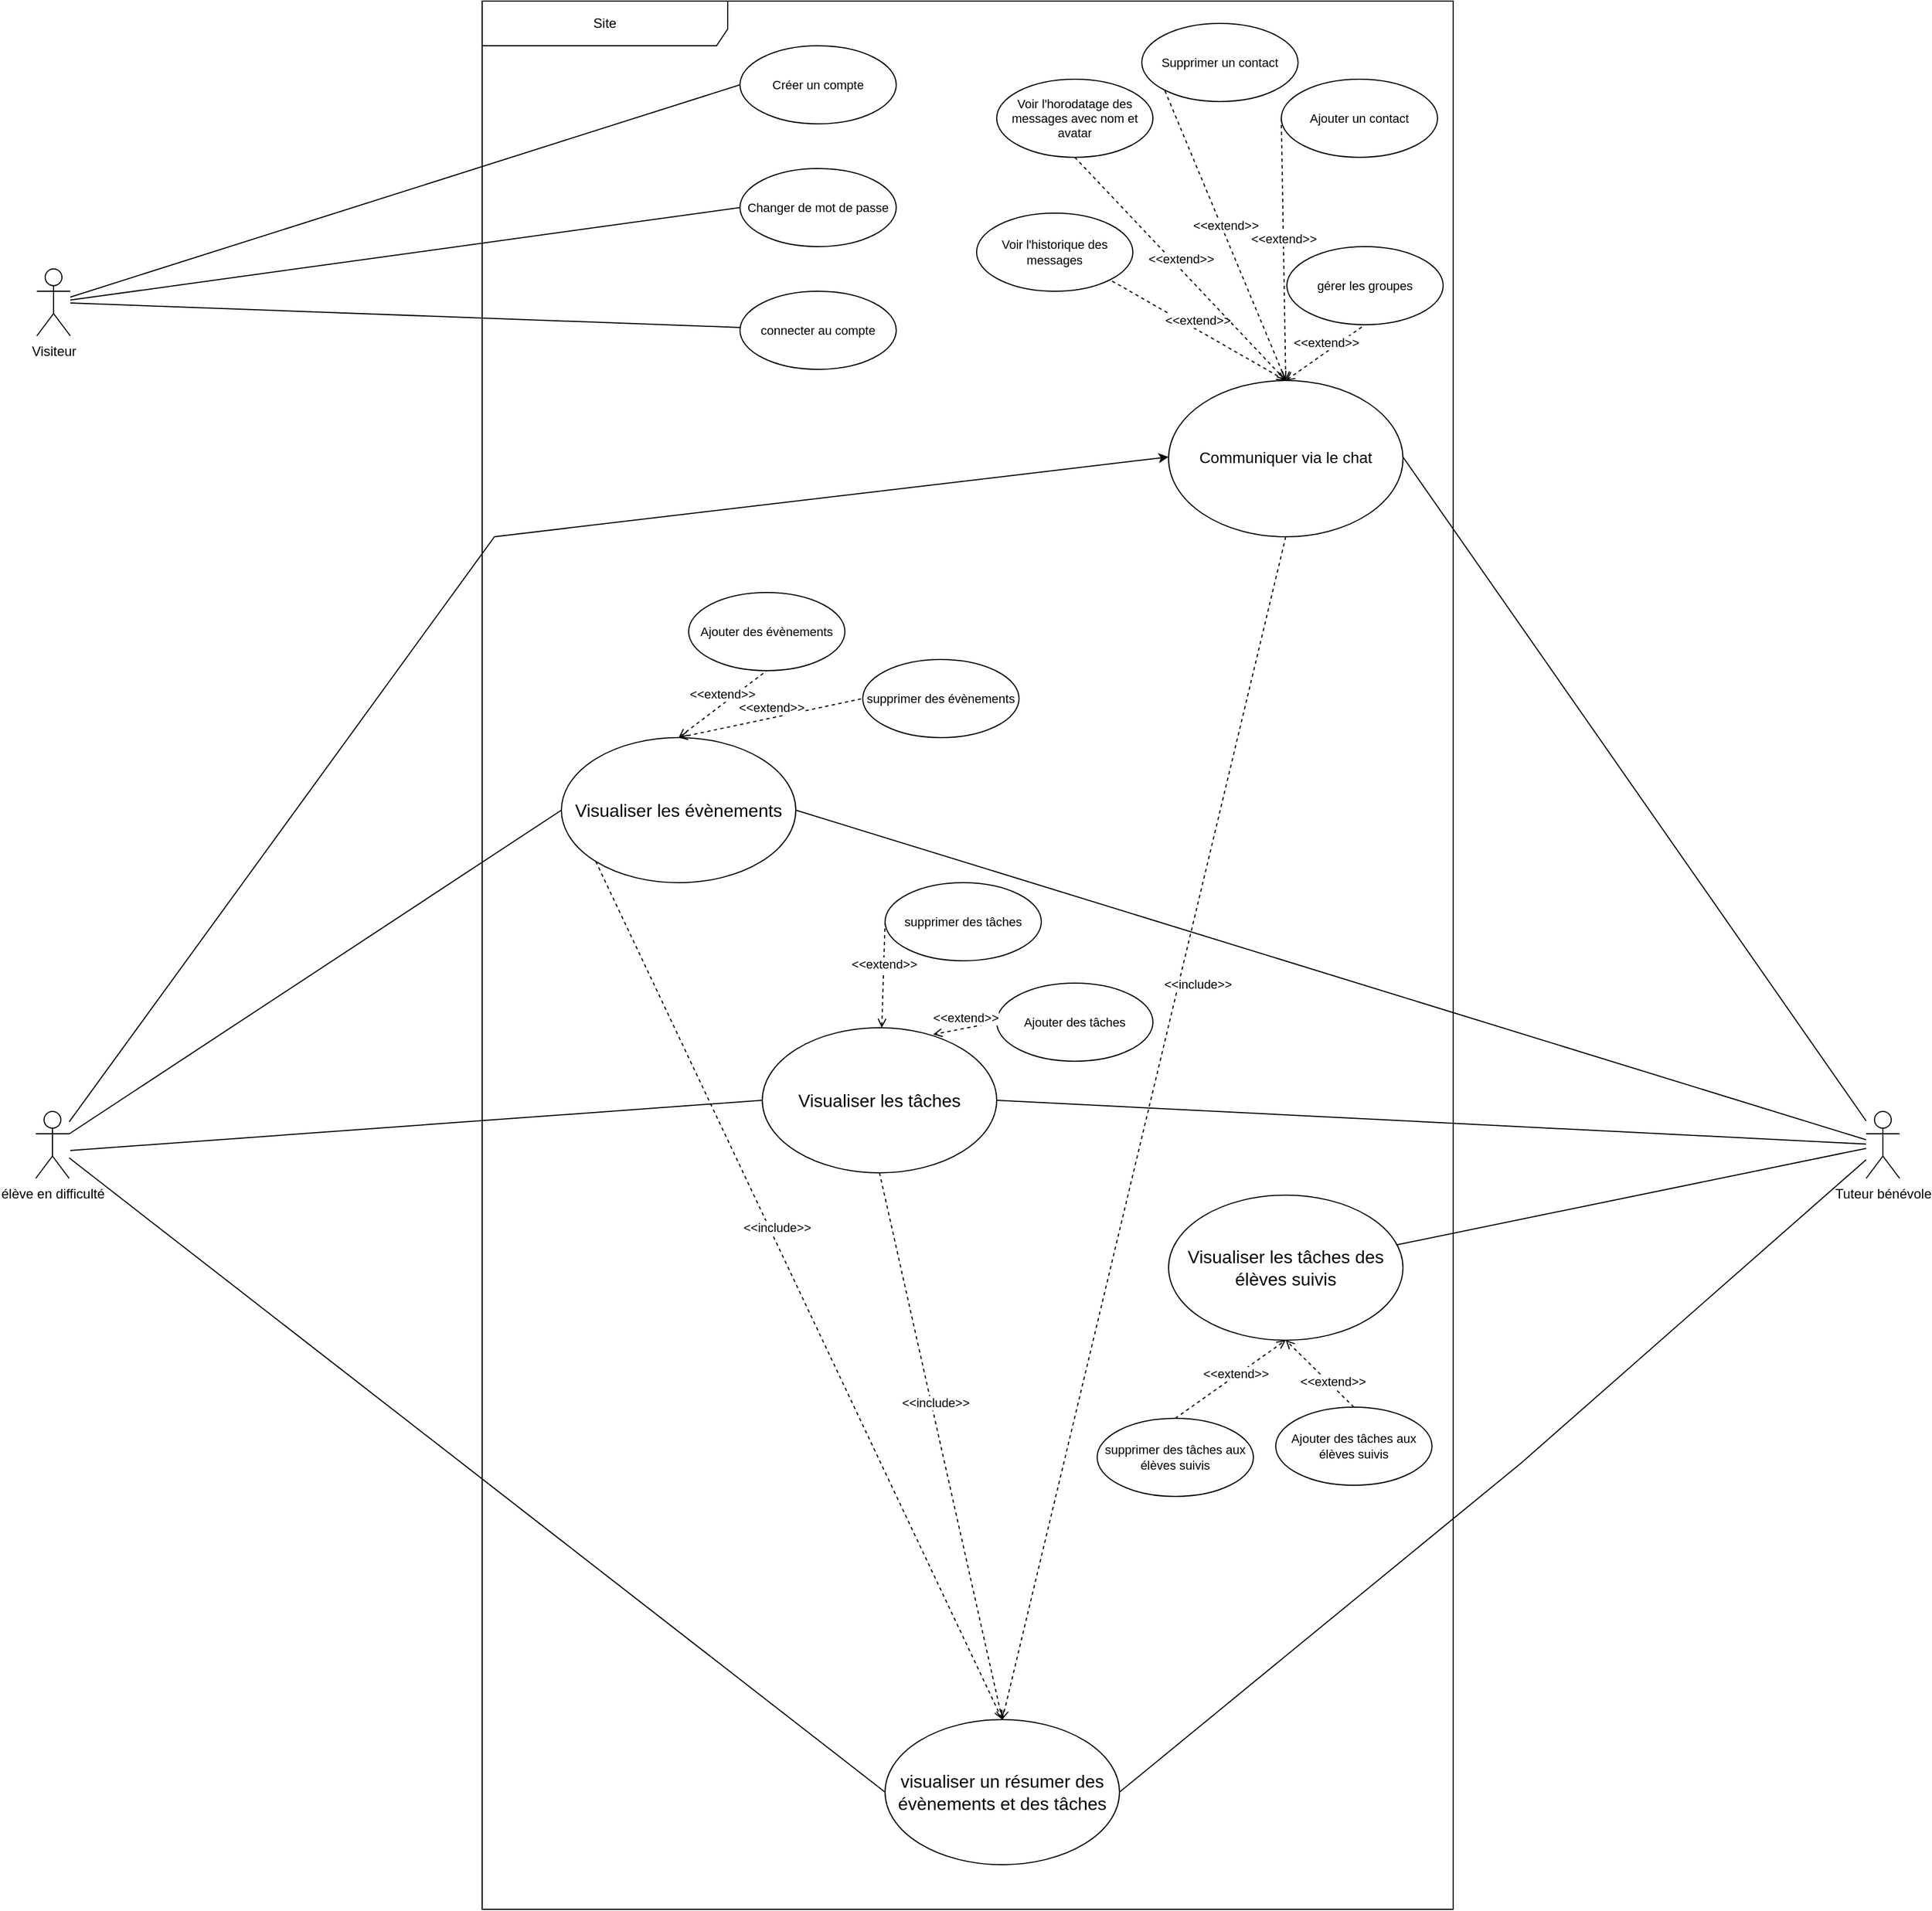 <mxfile version="21.6.5" type="github">
  <diagram name="Page-1" id="kGMyGou1nUePbA4EINrC">
    <mxGraphModel dx="10522" dy="10517" grid="1" gridSize="10" guides="1" tooltips="1" connect="1" arrows="1" fold="1" page="1" pageScale="1" pageWidth="827" pageHeight="1169" math="0" shadow="0">
      <root>
        <mxCell id="0" />
        <mxCell id="1" parent="0" />
        <mxCell id="mz7fUr0vwj-igbSiduvv-108" style="edgeStyle=none;shape=connector;rounded=0;orthogonalLoop=1;jettySize=auto;html=1;entryX=0;entryY=0.5;entryDx=0;entryDy=0;labelBackgroundColor=default;strokeColor=default;fontFamily=Helvetica;fontSize=11;fontColor=default;endArrow=none;endFill=0;" parent="1" source="mz7fUr0vwj-igbSiduvv-27" target="mz7fUr0vwj-igbSiduvv-107" edge="1">
          <mxGeometry relative="1" as="geometry" />
        </mxCell>
        <mxCell id="mz7fUr0vwj-igbSiduvv-131" style="edgeStyle=none;shape=connector;rounded=0;orthogonalLoop=1;jettySize=auto;html=1;entryX=0;entryY=0.5;entryDx=0;entryDy=0;labelBackgroundColor=default;strokeColor=default;fontFamily=Helvetica;fontSize=11;fontColor=default;endArrow=none;endFill=0;" parent="1" source="mz7fUr0vwj-igbSiduvv-27" target="mz7fUr0vwj-igbSiduvv-126" edge="1">
          <mxGeometry relative="1" as="geometry">
            <Array as="points" />
          </mxGeometry>
        </mxCell>
        <mxCell id="VZvisOEluQFxZRqg6XMb-1" style="edgeStyle=none;rounded=0;orthogonalLoop=1;jettySize=auto;html=1;entryX=0;entryY=0.5;entryDx=0;entryDy=0;" edge="1" parent="1" source="mz7fUr0vwj-igbSiduvv-27" target="mz7fUr0vwj-igbSiduvv-96">
          <mxGeometry relative="1" as="geometry">
            <Array as="points">
              <mxPoint x="-4980" y="-6480" />
            </Array>
          </mxGeometry>
        </mxCell>
        <mxCell id="mz7fUr0vwj-igbSiduvv-27" value="élève en difficulté" style="shape=umlActor;verticalLabelPosition=bottom;verticalAlign=top;html=1;" parent="1" vertex="1">
          <mxGeometry x="-5391" y="-5965" width="30" height="60" as="geometry" />
        </mxCell>
        <mxCell id="mz7fUr0vwj-igbSiduvv-29" value="&lt;div&gt;Site&lt;/div&gt;" style="shape=umlFrame;whiteSpace=wrap;html=1;pointerEvents=0;width=220;height=40;connectable=0;" parent="1" vertex="1">
          <mxGeometry x="-4991" y="-6960" width="870" height="1710" as="geometry" />
        </mxCell>
        <mxCell id="mz7fUr0vwj-igbSiduvv-89" style="edgeStyle=none;shape=connector;rounded=0;orthogonalLoop=1;jettySize=auto;html=1;entryX=1;entryY=0.5;entryDx=0;entryDy=0;labelBackgroundColor=default;strokeColor=default;fontFamily=Helvetica;fontSize=11;fontColor=default;endArrow=none;endFill=0;" parent="1" source="mz7fUr0vwj-igbSiduvv-30" target="mz7fUr0vwj-igbSiduvv-96" edge="1">
          <mxGeometry relative="1" as="geometry">
            <mxPoint x="-4401" y="-6441.458" as="targetPoint" />
            <Array as="points" />
          </mxGeometry>
        </mxCell>
        <mxCell id="mz7fUr0vwj-igbSiduvv-109" style="edgeStyle=none;shape=connector;rounded=0;orthogonalLoop=1;jettySize=auto;html=1;entryX=1;entryY=0.5;entryDx=0;entryDy=0;labelBackgroundColor=default;strokeColor=default;fontFamily=Helvetica;fontSize=11;fontColor=default;endArrow=none;endFill=0;" parent="1" source="mz7fUr0vwj-igbSiduvv-30" target="mz7fUr0vwj-igbSiduvv-107" edge="1">
          <mxGeometry relative="1" as="geometry" />
        </mxCell>
        <mxCell id="mz7fUr0vwj-igbSiduvv-132" style="edgeStyle=none;shape=connector;rounded=0;orthogonalLoop=1;jettySize=auto;html=1;entryX=1;entryY=0.5;entryDx=0;entryDy=0;labelBackgroundColor=default;strokeColor=default;fontFamily=Helvetica;fontSize=11;fontColor=default;endArrow=none;endFill=0;" parent="1" source="mz7fUr0vwj-igbSiduvv-30" target="mz7fUr0vwj-igbSiduvv-126" edge="1">
          <mxGeometry relative="1" as="geometry">
            <Array as="points">
              <mxPoint x="-4060" y="-5650" />
            </Array>
          </mxGeometry>
        </mxCell>
        <mxCell id="7Gyq6XEsd6AoXlAxy5yO-11" style="rounded=0;orthogonalLoop=1;jettySize=auto;html=1;endArrow=none;endFill=0;entryX=1;entryY=0.5;entryDx=0;entryDy=0;" parent="1" source="mz7fUr0vwj-igbSiduvv-30" target="JLPYK62X0eKmiY2nBiN5-10" edge="1">
          <mxGeometry relative="1" as="geometry">
            <mxPoint x="-4610" y="-5827.083" as="targetPoint" />
          </mxGeometry>
        </mxCell>
        <mxCell id="JLPYK62X0eKmiY2nBiN5-14" style="edgeStyle=none;rounded=0;orthogonalLoop=1;jettySize=auto;html=1;endArrow=none;endFill=0;" parent="1" source="mz7fUr0vwj-igbSiduvv-30" target="JLPYK62X0eKmiY2nBiN5-13" edge="1">
          <mxGeometry relative="1" as="geometry" />
        </mxCell>
        <mxCell id="mz7fUr0vwj-igbSiduvv-30" value="Tuteur bénévole" style="shape=umlActor;verticalLabelPosition=bottom;verticalAlign=top;html=1;" parent="1" vertex="1">
          <mxGeometry x="-3751" y="-5965" width="30" height="60" as="geometry" />
        </mxCell>
        <mxCell id="mz7fUr0vwj-igbSiduvv-84" value="Créer un compte" style="ellipse;whiteSpace=wrap;html=1;fontFamily=Helvetica;fontSize=11;fontColor=default;" parent="1" vertex="1">
          <mxGeometry x="-4760" y="-6920" width="140" height="70" as="geometry" />
        </mxCell>
        <mxCell id="mz7fUr0vwj-igbSiduvv-91" value="Voir l&#39;historique des messages" style="ellipse;whiteSpace=wrap;html=1;fontFamily=Helvetica;fontSize=11;fontColor=default;" parent="1" vertex="1">
          <mxGeometry x="-4548" y="-6770" width="140" height="70" as="geometry" />
        </mxCell>
        <mxCell id="mz7fUr0vwj-igbSiduvv-92" value="&amp;lt;&amp;lt;extend&amp;gt;&amp;gt;" style="html=1;verticalAlign=bottom;labelBackgroundColor=default;endArrow=none;endFill=0;dashed=1;rounded=0;strokeColor=default;fontFamily=Helvetica;fontSize=11;fontColor=default;shape=connector;entryX=1;entryY=1;entryDx=0;entryDy=0;startArrow=open;startFill=0;exitX=0.5;exitY=0;exitDx=0;exitDy=0;" parent="1" source="mz7fUr0vwj-igbSiduvv-95" target="mz7fUr0vwj-igbSiduvv-91" edge="1">
          <mxGeometry width="160" relative="1" as="geometry">
            <mxPoint x="-4487" y="-6750" as="sourcePoint" />
            <mxPoint x="-4457" y="-6660" as="targetPoint" />
          </mxGeometry>
        </mxCell>
        <mxCell id="mz7fUr0vwj-igbSiduvv-93" value="&amp;lt;&amp;lt;extend&amp;gt;&amp;gt;" style="html=1;verticalAlign=bottom;labelBackgroundColor=default;endArrow=open;endFill=0;dashed=1;rounded=0;strokeColor=default;fontFamily=Helvetica;fontSize=11;fontColor=default;shape=connector;exitX=0;exitY=0.5;exitDx=0;exitDy=0;entryX=0.5;entryY=0;entryDx=0;entryDy=0;" parent="1" source="mz7fUr0vwj-igbSiduvv-94" target="mz7fUr0vwj-igbSiduvv-95" edge="1">
          <mxGeometry width="160" relative="1" as="geometry">
            <mxPoint x="-4287" y="-6660" as="sourcePoint" />
            <mxPoint x="-4487" y="-6750" as="targetPoint" />
          </mxGeometry>
        </mxCell>
        <mxCell id="mz7fUr0vwj-igbSiduvv-94" value="Ajouter un contact" style="ellipse;whiteSpace=wrap;html=1;fontFamily=Helvetica;fontSize=11;fontColor=default;" parent="1" vertex="1">
          <mxGeometry x="-4275" y="-6890" width="140" height="70" as="geometry" />
        </mxCell>
        <mxCell id="mz7fUr0vwj-igbSiduvv-95" value="" style="shape=ellipse;container=1;horizontal=1;horizontalStack=0;resizeParent=1;resizeParentMax=0;resizeLast=0;html=1;dashed=0;collapsible=0;fontFamily=Helvetica;fontSize=11;fontColor=default;" parent="1" vertex="1">
          <mxGeometry x="-4376" y="-6620" width="210" height="140" as="geometry" />
        </mxCell>
        <mxCell id="mz7fUr0vwj-igbSiduvv-96" value="Communiquer via le chat" style="html=1;strokeColor=none;fillColor=none;align=center;verticalAlign=middle;rotatable=0;whiteSpace=wrap;fontFamily=Helvetica;fontSize=14;fontColor=default;fontStyle=0" parent="mz7fUr0vwj-igbSiduvv-95" vertex="1">
          <mxGeometry y="51" width="210" height="35" as="geometry" />
        </mxCell>
        <mxCell id="mz7fUr0vwj-igbSiduvv-102" value="Supprimer un contact" style="ellipse;whiteSpace=wrap;html=1;fontFamily=Helvetica;fontSize=11;fontColor=default;" parent="1" vertex="1">
          <mxGeometry x="-4400" y="-6940" width="140" height="70" as="geometry" />
        </mxCell>
        <mxCell id="mz7fUr0vwj-igbSiduvv-103" value="&amp;lt;&amp;lt;extend&amp;gt;&amp;gt;" style="html=1;verticalAlign=bottom;labelBackgroundColor=default;endArrow=none;endFill=0;dashed=1;rounded=0;strokeColor=default;fontFamily=Helvetica;fontSize=11;fontColor=default;shape=connector;exitX=0.5;exitY=0;exitDx=0;exitDy=0;entryX=0;entryY=1;entryDx=0;entryDy=0;startArrow=open;startFill=0;" parent="1" source="mz7fUr0vwj-igbSiduvv-95" target="mz7fUr0vwj-igbSiduvv-102" edge="1">
          <mxGeometry width="160" relative="1" as="geometry">
            <mxPoint x="-4257" y="-6580" as="sourcePoint" />
            <mxPoint x="-4447" y="-6590" as="targetPoint" />
          </mxGeometry>
        </mxCell>
        <mxCell id="mz7fUr0vwj-igbSiduvv-107" value="Visualiser les évènements" style="ellipse;whiteSpace=wrap;html=1;fontFamily=Helvetica;fontSize=16;fontColor=default;" parent="1" vertex="1">
          <mxGeometry x="-4920" y="-6300" width="210" height="130" as="geometry" />
        </mxCell>
        <mxCell id="mz7fUr0vwj-igbSiduvv-110" value="&lt;div&gt;Ajouter des évènements&lt;/div&gt;" style="ellipse;whiteSpace=wrap;html=1;fontFamily=Helvetica;fontSize=11;fontColor=default;" parent="1" vertex="1">
          <mxGeometry x="-4806" y="-6430" width="140" height="70" as="geometry" />
        </mxCell>
        <mxCell id="mz7fUr0vwj-igbSiduvv-123" value="Ajouter des tâches " style="ellipse;whiteSpace=wrap;html=1;fontFamily=Helvetica;fontSize=11;fontColor=default;" parent="1" vertex="1">
          <mxGeometry x="-4530" y="-6080" width="140" height="70" as="geometry" />
        </mxCell>
        <mxCell id="mz7fUr0vwj-igbSiduvv-124" value="Ajouter des tâches aux élèves suivis" style="ellipse;whiteSpace=wrap;html=1;fontFamily=Helvetica;fontSize=11;fontColor=default;" parent="1" vertex="1">
          <mxGeometry x="-4280" y="-5700" width="140" height="70" as="geometry" />
        </mxCell>
        <mxCell id="mz7fUr0vwj-igbSiduvv-126" value="&lt;div&gt;visualiser un résumer des évènements et des tâches&lt;/div&gt;" style="ellipse;whiteSpace=wrap;html=1;fontFamily=Helvetica;fontSize=16;fontColor=default;" parent="1" vertex="1">
          <mxGeometry x="-4630" y="-5420" width="210" height="130" as="geometry" />
        </mxCell>
        <mxCell id="mz7fUr0vwj-igbSiduvv-134" value="&amp;lt;&amp;lt;include&amp;gt;&amp;gt;" style="html=1;verticalAlign=bottom;labelBackgroundColor=default;endArrow=open;endFill=0;dashed=1;rounded=0;strokeColor=default;fontFamily=Helvetica;fontSize=11;fontColor=default;shape=connector;entryX=0.5;entryY=0;entryDx=0;entryDy=0;exitX=0.5;exitY=1;exitDx=0;exitDy=0;" parent="1" source="JLPYK62X0eKmiY2nBiN5-10" target="mz7fUr0vwj-igbSiduvv-126" edge="1">
          <mxGeometry x="-0.121" y="2" width="160" relative="1" as="geometry">
            <mxPoint x="-4530" y="-5480" as="sourcePoint" />
            <mxPoint x="-4731" y="-5395" as="targetPoint" />
            <mxPoint as="offset" />
          </mxGeometry>
        </mxCell>
        <mxCell id="4Mpj3EFvp5IDbKv1Nh6n-1" value="Changer de mot de passe" style="ellipse;whiteSpace=wrap;html=1;fontFamily=Helvetica;fontSize=11;fontColor=default;" parent="1" vertex="1">
          <mxGeometry x="-4760" y="-6810" width="140" height="70" as="geometry" />
        </mxCell>
        <mxCell id="PegdvL3NnOvwOlasfFJZ-1" value="Voir l&#39;horodatage des messages avec nom et avatar" style="ellipse;whiteSpace=wrap;html=1;fontFamily=Helvetica;fontSize=11;fontColor=default;" parent="1" vertex="1">
          <mxGeometry x="-4530" y="-6890" width="140" height="70" as="geometry" />
        </mxCell>
        <mxCell id="PegdvL3NnOvwOlasfFJZ-2" value="&amp;lt;&amp;lt;extend&amp;gt;&amp;gt;" style="html=1;verticalAlign=bottom;labelBackgroundColor=default;endArrow=none;endFill=0;dashed=1;rounded=0;strokeColor=default;fontFamily=Helvetica;fontSize=11;fontColor=default;shape=connector;entryX=0.5;entryY=1;entryDx=0;entryDy=0;startArrow=open;startFill=0;exitX=0.5;exitY=0;exitDx=0;exitDy=0;" parent="1" source="mz7fUr0vwj-igbSiduvv-95" target="PegdvL3NnOvwOlasfFJZ-1" edge="1">
          <mxGeometry x="-0.004" width="160" relative="1" as="geometry">
            <mxPoint x="-4390" y="-6870" as="sourcePoint" />
            <mxPoint x="-4691" y="-6660" as="targetPoint" />
            <mxPoint as="offset" />
          </mxGeometry>
        </mxCell>
        <mxCell id="7Gyq6XEsd6AoXlAxy5yO-1" value="supprimer des évènements" style="ellipse;whiteSpace=wrap;html=1;fontFamily=Helvetica;fontSize=11;fontColor=default;" parent="1" vertex="1">
          <mxGeometry x="-4650" y="-6370" width="140" height="70" as="geometry" />
        </mxCell>
        <mxCell id="7Gyq6XEsd6AoXlAxy5yO-6" style="edgeStyle=none;shape=connector;rounded=0;orthogonalLoop=1;jettySize=auto;html=1;entryX=0;entryY=0.5;entryDx=0;entryDy=0;labelBackgroundColor=default;strokeColor=default;fontFamily=Helvetica;fontSize=11;fontColor=default;endArrow=none;endFill=0;" parent="1" target="JLPYK62X0eKmiY2nBiN5-10" edge="1">
          <mxGeometry relative="1" as="geometry">
            <mxPoint x="-5360" y="-5930" as="sourcePoint" />
            <mxPoint x="-4820" y="-5827.083" as="targetPoint" />
          </mxGeometry>
        </mxCell>
        <mxCell id="7Gyq6XEsd6AoXlAxy5yO-7" value="supprimer des tâches " style="ellipse;whiteSpace=wrap;html=1;fontFamily=Helvetica;fontSize=11;fontColor=default;" parent="1" vertex="1">
          <mxGeometry x="-4630" y="-6170" width="140" height="70" as="geometry" />
        </mxCell>
        <mxCell id="7Gyq6XEsd6AoXlAxy5yO-9" value="supprimer des tâches aux élèves suivis" style="ellipse;whiteSpace=wrap;html=1;fontFamily=Helvetica;fontSize=11;fontColor=default;" parent="1" vertex="1">
          <mxGeometry x="-4440" y="-5690" width="140" height="70" as="geometry" />
        </mxCell>
        <mxCell id="7Gyq6XEsd6AoXlAxy5yO-19" value="&amp;lt;&amp;lt;extend&amp;gt;&amp;gt;" style="html=1;verticalAlign=bottom;labelBackgroundColor=default;endArrow=open;endFill=0;dashed=1;rounded=0;strokeColor=default;fontFamily=Helvetica;fontSize=11;fontColor=default;shape=connector;exitX=0.5;exitY=0;exitDx=0;exitDy=0;entryX=0.5;entryY=1;entryDx=0;entryDy=0;" parent="1" source="7Gyq6XEsd6AoXlAxy5yO-9" target="JLPYK62X0eKmiY2nBiN5-13" edge="1">
          <mxGeometry x="0.035" y="-6" width="160" relative="1" as="geometry">
            <mxPoint x="-4656.66" y="-5473.98" as="sourcePoint" />
            <mxPoint x="-4962" y="-5630" as="targetPoint" />
            <mxPoint as="offset" />
          </mxGeometry>
        </mxCell>
        <mxCell id="7U0nr99SQte2n43MqbgJ-1" value="gérer les groupes" style="ellipse;whiteSpace=wrap;html=1;fontFamily=Helvetica;fontSize=11;fontColor=default;" parent="1" vertex="1">
          <mxGeometry x="-4270" y="-6740" width="140" height="70" as="geometry" />
        </mxCell>
        <mxCell id="7U0nr99SQte2n43MqbgJ-4" value="&amp;lt;&amp;lt;extend&amp;gt;&amp;gt;" style="html=1;verticalAlign=bottom;labelBackgroundColor=default;endArrow=none;endFill=0;dashed=1;rounded=0;strokeColor=default;fontFamily=Helvetica;fontSize=11;fontColor=default;shape=connector;exitX=0.5;exitY=0;exitDx=0;exitDy=0;entryX=0.5;entryY=1;entryDx=0;entryDy=0;startArrow=open;startFill=0;" parent="1" source="mz7fUr0vwj-igbSiduvv-95" target="7U0nr99SQte2n43MqbgJ-1" edge="1">
          <mxGeometry width="160" relative="1" as="geometry">
            <mxPoint x="-4402" y="-6670" as="sourcePoint" />
            <mxPoint x="-4416" y="-6540" as="targetPoint" />
          </mxGeometry>
        </mxCell>
        <mxCell id="JLPYK62X0eKmiY2nBiN5-4" style="edgeStyle=none;rounded=0;orthogonalLoop=1;jettySize=auto;html=1;entryX=0;entryY=0.5;entryDx=0;entryDy=0;endArrow=none;endFill=0;" parent="1" source="JLPYK62X0eKmiY2nBiN5-1" target="mz7fUr0vwj-igbSiduvv-84" edge="1">
          <mxGeometry relative="1" as="geometry" />
        </mxCell>
        <mxCell id="JLPYK62X0eKmiY2nBiN5-5" style="edgeStyle=none;rounded=0;orthogonalLoop=1;jettySize=auto;html=1;entryX=0;entryY=0.5;entryDx=0;entryDy=0;endArrow=none;endFill=0;" parent="1" source="JLPYK62X0eKmiY2nBiN5-1" target="4Mpj3EFvp5IDbKv1Nh6n-1" edge="1">
          <mxGeometry relative="1" as="geometry" />
        </mxCell>
        <mxCell id="JLPYK62X0eKmiY2nBiN5-6" style="edgeStyle=none;rounded=0;orthogonalLoop=1;jettySize=auto;html=1;endArrow=none;endFill=0;" parent="1" source="JLPYK62X0eKmiY2nBiN5-1" target="JLPYK62X0eKmiY2nBiN5-2" edge="1">
          <mxGeometry relative="1" as="geometry" />
        </mxCell>
        <mxCell id="JLPYK62X0eKmiY2nBiN5-1" value="Visiteur" style="shape=umlActor;verticalLabelPosition=bottom;verticalAlign=top;html=1;outlineConnect=0;" parent="1" vertex="1">
          <mxGeometry x="-5390" y="-6720" width="30" height="60" as="geometry" />
        </mxCell>
        <mxCell id="JLPYK62X0eKmiY2nBiN5-2" value="connecter au compte" style="ellipse;whiteSpace=wrap;html=1;fontFamily=Helvetica;fontSize=11;fontColor=default;" parent="1" vertex="1">
          <mxGeometry x="-4760" y="-6700" width="140" height="70" as="geometry" />
        </mxCell>
        <mxCell id="JLPYK62X0eKmiY2nBiN5-7" value="&amp;lt;&amp;lt;extend&amp;gt;&amp;gt;" style="html=1;verticalAlign=bottom;labelBackgroundColor=default;endArrow=none;endFill=0;dashed=1;rounded=0;strokeColor=default;fontFamily=Helvetica;fontSize=11;fontColor=default;shape=connector;exitX=0.5;exitY=0;exitDx=0;exitDy=0;entryX=0.5;entryY=1;entryDx=0;entryDy=0;startArrow=open;startFill=0;" parent="1" source="mz7fUr0vwj-igbSiduvv-107" target="mz7fUr0vwj-igbSiduvv-110" edge="1">
          <mxGeometry width="160" relative="1" as="geometry">
            <mxPoint x="-4946" y="-5945" as="sourcePoint" />
            <mxPoint x="-5040" y="-5815" as="targetPoint" />
          </mxGeometry>
        </mxCell>
        <mxCell id="JLPYK62X0eKmiY2nBiN5-9" value="&amp;lt;&amp;lt;extend&amp;gt;&amp;gt;" style="html=1;verticalAlign=bottom;labelBackgroundColor=default;endArrow=none;endFill=0;dashed=1;rounded=0;strokeColor=default;fontFamily=Helvetica;fontSize=11;fontColor=default;shape=connector;exitX=0.5;exitY=0;exitDx=0;exitDy=0;entryX=0;entryY=0.5;entryDx=0;entryDy=0;startArrow=open;startFill=0;" parent="1" source="mz7fUr0vwj-igbSiduvv-107" target="7Gyq6XEsd6AoXlAxy5yO-1" edge="1">
          <mxGeometry width="160" relative="1" as="geometry">
            <mxPoint x="-4485.75" y="-5919.96" as="sourcePoint" />
            <mxPoint x="-4597.75" y="-5890.96" as="targetPoint" />
          </mxGeometry>
        </mxCell>
        <mxCell id="JLPYK62X0eKmiY2nBiN5-10" value="Visualiser les tâches" style="ellipse;whiteSpace=wrap;html=1;fontFamily=Helvetica;fontSize=16;fontColor=default;" parent="1" vertex="1">
          <mxGeometry x="-4740" y="-6040" width="210" height="130" as="geometry" />
        </mxCell>
        <mxCell id="JLPYK62X0eKmiY2nBiN5-11" value="&amp;lt;&amp;lt;extend&amp;gt;&amp;gt;" style="html=1;verticalAlign=bottom;labelBackgroundColor=default;endArrow=open;endFill=0;dashed=1;rounded=0;strokeColor=default;fontFamily=Helvetica;fontSize=11;fontColor=default;shape=connector;exitX=0;exitY=0.5;exitDx=0;exitDy=0;" parent="1" source="7Gyq6XEsd6AoXlAxy5yO-7" target="JLPYK62X0eKmiY2nBiN5-10" edge="1">
          <mxGeometry width="160" relative="1" as="geometry">
            <mxPoint x="-4230" y="-5603.98" as="sourcePoint" />
            <mxPoint x="-4535.34" y="-5760" as="targetPoint" />
          </mxGeometry>
        </mxCell>
        <mxCell id="JLPYK62X0eKmiY2nBiN5-12" value="&amp;lt;&amp;lt;extend&amp;gt;&amp;gt;" style="html=1;verticalAlign=bottom;labelBackgroundColor=default;endArrow=open;endFill=0;dashed=1;rounded=0;strokeColor=default;fontFamily=Helvetica;fontSize=11;fontColor=default;shape=connector;exitX=0;exitY=0.5;exitDx=0;exitDy=0;entryX=0.729;entryY=0.046;entryDx=0;entryDy=0;entryPerimeter=0;" parent="1" source="mz7fUr0vwj-igbSiduvv-123" target="JLPYK62X0eKmiY2nBiN5-10" edge="1">
          <mxGeometry width="160" relative="1" as="geometry">
            <mxPoint x="-4770" y="-5667.27" as="sourcePoint" />
            <mxPoint x="-4815" y="-5760.27" as="targetPoint" />
          </mxGeometry>
        </mxCell>
        <mxCell id="JLPYK62X0eKmiY2nBiN5-13" value="Visualiser les tâches des élèves suivis" style="ellipse;whiteSpace=wrap;html=1;fontFamily=Helvetica;fontSize=16;fontColor=default;" parent="1" vertex="1">
          <mxGeometry x="-4376" y="-5890" width="210" height="130" as="geometry" />
        </mxCell>
        <mxCell id="JLPYK62X0eKmiY2nBiN5-16" value="&amp;lt;&amp;lt;extend&amp;gt;&amp;gt;" style="html=1;verticalAlign=bottom;labelBackgroundColor=default;endArrow=open;endFill=0;dashed=1;rounded=0;strokeColor=default;fontFamily=Helvetica;fontSize=11;fontColor=default;shape=connector;exitX=0.5;exitY=0;exitDx=0;exitDy=0;entryX=0.5;entryY=1;entryDx=0;entryDy=0;" parent="1" source="mz7fUr0vwj-igbSiduvv-124" target="JLPYK62X0eKmiY2nBiN5-13" edge="1">
          <mxGeometry x="-0.462" y="3" width="160" relative="1" as="geometry">
            <mxPoint x="-4374.66" y="-5493.98" as="sourcePoint" />
            <mxPoint x="-4680" y="-5650" as="targetPoint" />
            <mxPoint as="offset" />
          </mxGeometry>
        </mxCell>
        <mxCell id="JLPYK62X0eKmiY2nBiN5-17" value="&amp;lt;&amp;lt;include&amp;gt;&amp;gt;" style="html=1;verticalAlign=bottom;labelBackgroundColor=default;endArrow=open;endFill=0;dashed=1;rounded=0;strokeColor=default;fontFamily=Helvetica;fontSize=11;fontColor=default;shape=connector;entryX=0.5;entryY=0;entryDx=0;entryDy=0;exitX=0;exitY=1;exitDx=0;exitDy=0;" parent="1" source="mz7fUr0vwj-igbSiduvv-107" target="mz7fUr0vwj-igbSiduvv-126" edge="1">
          <mxGeometry x="-0.121" y="2" width="160" relative="1" as="geometry">
            <mxPoint x="-4650" y="-5830" as="sourcePoint" />
            <mxPoint x="-4619" y="-5420" as="targetPoint" />
            <mxPoint as="offset" />
          </mxGeometry>
        </mxCell>
        <mxCell id="JLPYK62X0eKmiY2nBiN5-18" style="edgeStyle=none;rounded=0;orthogonalLoop=1;jettySize=auto;html=1;exitX=0.5;exitY=1;exitDx=0;exitDy=0;" parent="1" source="mz7fUr0vwj-igbSiduvv-110" target="mz7fUr0vwj-igbSiduvv-110" edge="1">
          <mxGeometry relative="1" as="geometry" />
        </mxCell>
        <mxCell id="JLPYK62X0eKmiY2nBiN5-19" value="&amp;lt;&amp;lt;include&amp;gt;&amp;gt;" style="html=1;verticalAlign=bottom;labelBackgroundColor=default;endArrow=open;endFill=0;dashed=1;rounded=0;strokeColor=default;fontFamily=Helvetica;fontSize=11;fontColor=default;shape=connector;entryX=0.5;entryY=0;entryDx=0;entryDy=0;exitX=0.5;exitY=1;exitDx=0;exitDy=0;" parent="1" source="mz7fUr0vwj-igbSiduvv-95" target="mz7fUr0vwj-igbSiduvv-126" edge="1">
          <mxGeometry x="-0.235" y="19" width="160" relative="1" as="geometry">
            <mxPoint x="-4560" y="-5910" as="sourcePoint" />
            <mxPoint x="-4450" y="-5420" as="targetPoint" />
            <mxPoint as="offset" />
          </mxGeometry>
        </mxCell>
      </root>
    </mxGraphModel>
  </diagram>
</mxfile>
